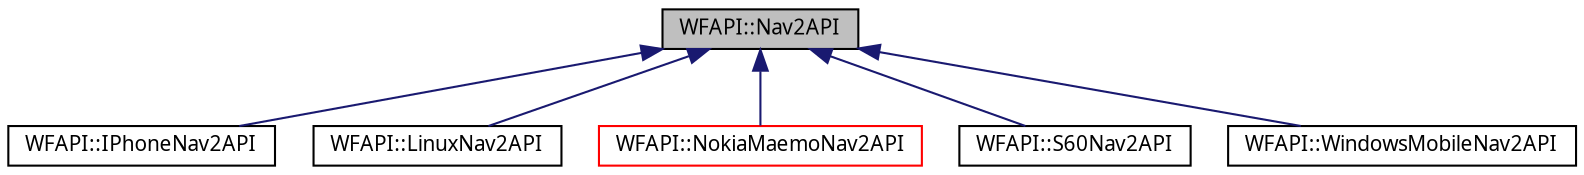 digraph G
{
  edge [fontname="FreeSans.ttf",fontsize=10,labelfontname="FreeSans.ttf",labelfontsize=10];
  node [fontname="FreeSans.ttf",fontsize=10,shape=record];
  Node1 [label="WFAPI::Nav2API",height=0.2,width=0.4,color="black", fillcolor="grey75", style="filled" fontcolor="black"];
  Node1 -> Node2 [dir=back,color="midnightblue",fontsize=10,style="solid",fontname="FreeSans.ttf"];
  Node2 [label="WFAPI::IPhoneNav2API",height=0.2,width=0.4,color="black", fillcolor="white", style="filled",URL="$classWFAPI_1_1IPhoneNav2API.html"];
  Node1 -> Node3 [dir=back,color="midnightblue",fontsize=10,style="solid",fontname="FreeSans.ttf"];
  Node3 [label="WFAPI::LinuxNav2API",height=0.2,width=0.4,color="black", fillcolor="white", style="filled",URL="$classWFAPI_1_1LinuxNav2API.html"];
  Node1 -> Node4 [dir=back,color="midnightblue",fontsize=10,style="solid",fontname="FreeSans.ttf"];
  Node4 [label="WFAPI::NokiaMaemoNav2API",height=0.2,width=0.4,color="red", fillcolor="white", style="filled",URL="$classWFAPI_1_1NokiaMaemoNav2API.html"];
  Node1 -> Node5 [dir=back,color="midnightblue",fontsize=10,style="solid",fontname="FreeSans.ttf"];
  Node5 [label="WFAPI::S60Nav2API",height=0.2,width=0.4,color="black", fillcolor="white", style="filled",URL="$classWFAPI_1_1S60Nav2API.html"];
  Node1 -> Node6 [dir=back,color="midnightblue",fontsize=10,style="solid",fontname="FreeSans.ttf"];
  Node6 [label="WFAPI::WindowsMobileNav2API",height=0.2,width=0.4,color="black", fillcolor="white", style="filled",URL="$classWFAPI_1_1WindowsMobileNav2API.html"];
}
